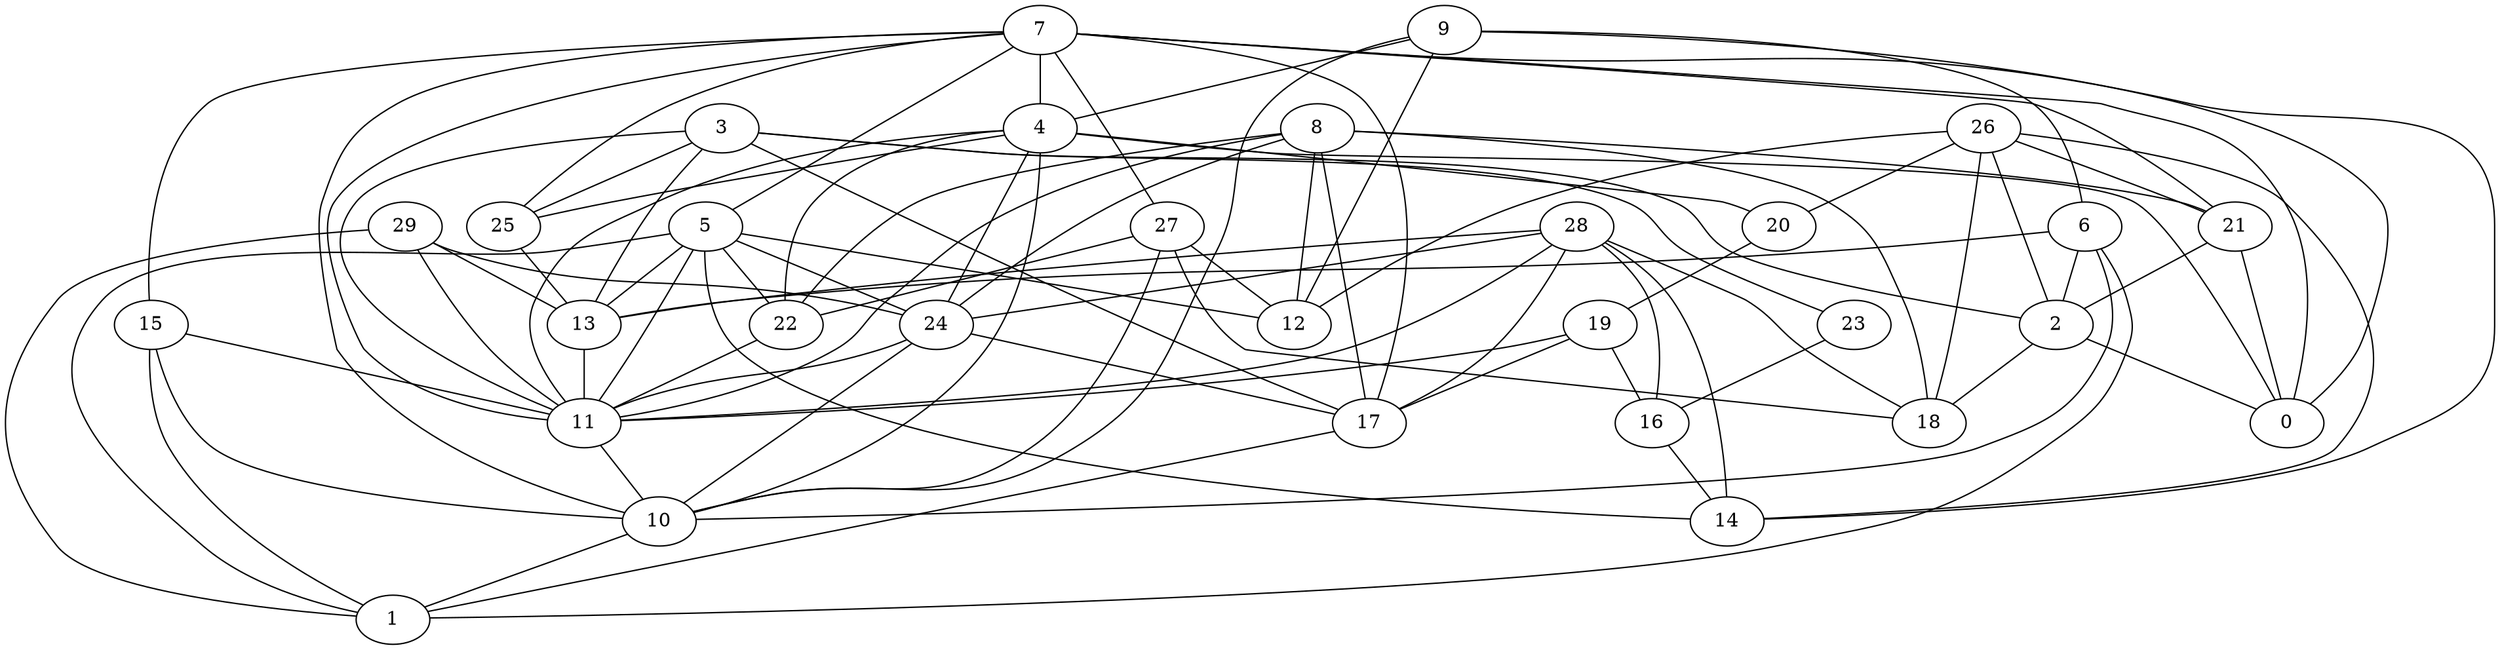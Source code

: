 digraph GG_graph {

subgraph G_graph {
edge [color = black]
"8" -> "18" [dir = none]
"8" -> "17" [dir = none]
"8" -> "24" [dir = none]
"19" -> "16" [dir = none]
"19" -> "17" [dir = none]
"19" -> "11" [dir = none]
"6" -> "2" [dir = none]
"6" -> "1" [dir = none]
"6" -> "10" [dir = none]
"6" -> "13" [dir = none]
"3" -> "11" [dir = none]
"3" -> "2" [dir = none]
"3" -> "17" [dir = none]
"3" -> "23" [dir = none]
"16" -> "14" [dir = none]
"11" -> "10" [dir = none]
"27" -> "22" [dir = none]
"27" -> "10" [dir = none]
"27" -> "18" [dir = none]
"15" -> "11" [dir = none]
"15" -> "10" [dir = none]
"29" -> "1" [dir = none]
"29" -> "11" [dir = none]
"13" -> "11" [dir = none]
"28" -> "14" [dir = none]
"28" -> "13" [dir = none]
"28" -> "16" [dir = none]
"10" -> "1" [dir = none]
"7" -> "21" [dir = none]
"7" -> "5" [dir = none]
"7" -> "27" [dir = none]
"7" -> "17" [dir = none]
"7" -> "10" [dir = none]
"26" -> "18" [dir = none]
"26" -> "12" [dir = none]
"26" -> "20" [dir = none]
"26" -> "14" [dir = none]
"26" -> "2" [dir = none]
"26" -> "21" [dir = none]
"23" -> "16" [dir = none]
"2" -> "0" [dir = none]
"2" -> "18" [dir = none]
"25" -> "13" [dir = none]
"4" -> "20" [dir = none]
"4" -> "11" [dir = none]
"4" -> "10" [dir = none]
"4" -> "0" [dir = none]
"4" -> "25" [dir = none]
"4" -> "22" [dir = none]
"9" -> "6" [dir = none]
"9" -> "12" [dir = none]
"9" -> "4" [dir = none]
"5" -> "12" [dir = none]
"5" -> "1" [dir = none]
"5" -> "22" [dir = none]
"24" -> "11" [dir = none]
"24" -> "17" [dir = none]
"24" -> "10" [dir = none]
"8" -> "12" [dir = none]
"27" -> "12" [dir = none]
"28" -> "11" [dir = none]
"21" -> "2" [dir = none]
"22" -> "11" [dir = none]
"7" -> "0" [dir = none]
"5" -> "11" [dir = none]
"8" -> "21" [dir = none]
"4" -> "24" [dir = none]
"29" -> "13" [dir = none]
"5" -> "24" [dir = none]
"5" -> "13" [dir = none]
"7" -> "25" [dir = none]
"8" -> "11" [dir = none]
"17" -> "1" [dir = none]
"28" -> "17" [dir = none]
"5" -> "14" [dir = none]
"9" -> "10" [dir = none]
"15" -> "1" [dir = none]
"3" -> "25" [dir = none]
"3" -> "13" [dir = none]
"8" -> "22" [dir = none]
"28" -> "24" [dir = none]
"7" -> "11" [dir = none]
"21" -> "0" [dir = none]
"7" -> "15" [dir = none]
"7" -> "14" [dir = none]
"29" -> "24" [dir = none]
"28" -> "18" [dir = none]
"7" -> "4" [dir = none]
"9" -> "0" [dir = none]
"20" -> "19" [dir = none]
}

}

